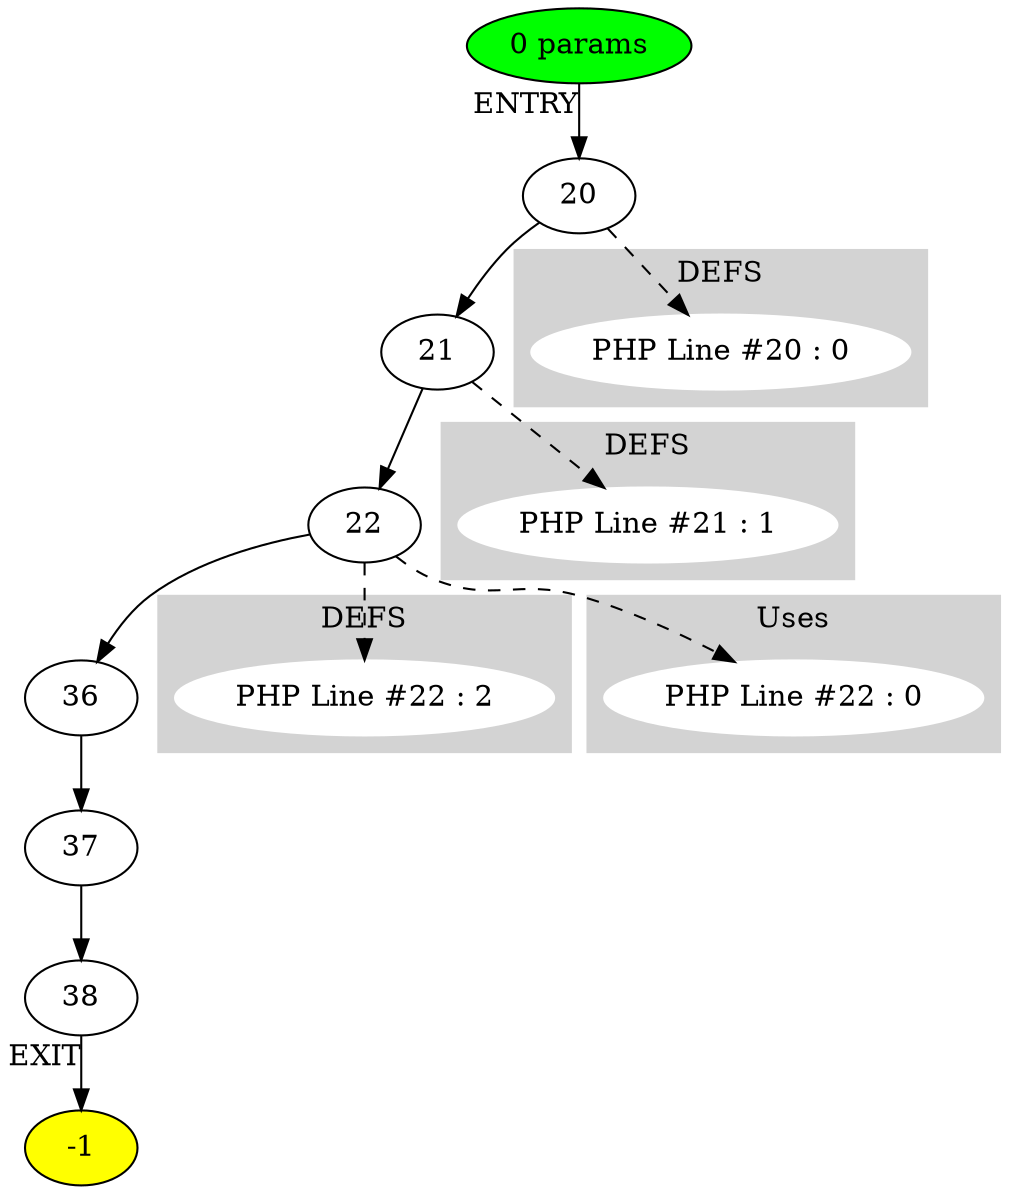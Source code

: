 digraph testName {
0 [label="20" tooltip="String
VGetG
BindL
PopV
"];
1 [label="21" tooltip="String
FPushFuncD
String
FPassCE
FCall
UnboxR
String
Concat
FPushFuncD
String
FPassCE
FCall
UnboxR
Concat
Concat
SetL
PopC
"];
2 [label="22" tooltip="CGetL
FPushObjMethodD
FPassL
FCall
UnboxR
SetL
PopC
"];
3 [label="36" tooltip="FPushFuncD
String
FPassCE
FCall
PopR
"];
4 [label="37" tooltip="FPushFuncD
FPassL
FCall
UnboxR
Print
PopC
"];
5 [label="38" tooltip="Null
RetC
"];
0 -> 1;
1 -> 2;
2 -> 3;
3 -> 4;
4 -> 5;
-2 -> 0[xlabel="ENTRY"];
5 -> -1[xlabel="EXIT"];
-2 [fillcolor = green, style = filled]-1 [fillcolor= yellow, style = filled] subgraph cluster_g_0 { style=filled; color=lightgrey; node [style=filled,color=white]; g_0[label= "PHP Line #20 : 0"];label = "DEFS";}
0 -> g_0 [style="dashed"];
subgraph cluster_g_1 { style=filled; color=lightgrey; node [style=filled,color=white]; g_1[label= "PHP Line #21 : 1"];label = "DEFS";}
1 -> g_1 [style="dashed"];
subgraph cluster_g_2 { style=filled; color=lightgrey; node [style=filled,color=white]; g_2[label= "PHP Line #22 : 2"];label = "DEFS";}
2 -> g_2 [style="dashed"];
subgraph cluster_use_2 { style=filled; color=lightgrey; node [style=filled,color=white]; use_2_0[label= "PHP Line #22 : 0"];label = "Uses";}
2 -> use_2_0 [style="dashed"];
-2 [label="0 params"];
}
